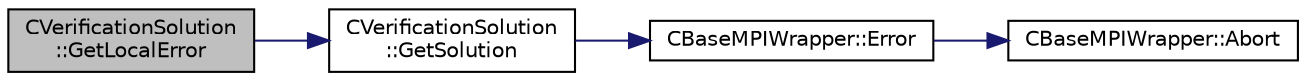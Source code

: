 digraph "CVerificationSolution::GetLocalError"
{
 // LATEX_PDF_SIZE
  edge [fontname="Helvetica",fontsize="10",labelfontname="Helvetica",labelfontsize="10"];
  node [fontname="Helvetica",fontsize="10",shape=record];
  rankdir="LR";
  Node1 [label="CVerificationSolution\l::GetLocalError",height=0.2,width=0.4,color="black", fillcolor="grey75", style="filled", fontcolor="black",tooltip="Get the local error defined as the local solution minus the verification solution."];
  Node1 -> Node2 [color="midnightblue",fontsize="10",style="solid",fontname="Helvetica"];
  Node2 [label="CVerificationSolution\l::GetSolution",height=0.2,width=0.4,color="black", fillcolor="white", style="filled",URL="$classCVerificationSolution.html#a192fbe5cbcd3b6df65271ad0547bc181",tooltip="Get the exact solution at the current position and time."];
  Node2 -> Node3 [color="midnightblue",fontsize="10",style="solid",fontname="Helvetica"];
  Node3 [label="CBaseMPIWrapper::Error",height=0.2,width=0.4,color="black", fillcolor="white", style="filled",URL="$classCBaseMPIWrapper.html#a04457c47629bda56704e6a8804833eeb",tooltip=" "];
  Node3 -> Node4 [color="midnightblue",fontsize="10",style="solid",fontname="Helvetica"];
  Node4 [label="CBaseMPIWrapper::Abort",height=0.2,width=0.4,color="black", fillcolor="white", style="filled",URL="$classCBaseMPIWrapper.html#af7297d861dca86b45cf561b6ab642e8f",tooltip=" "];
}
